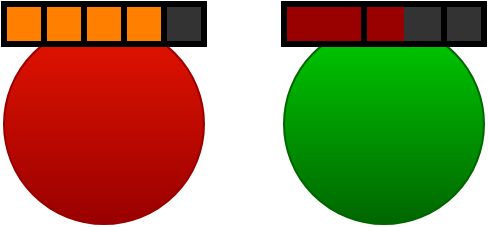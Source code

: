 <mxfile version="24.4.8" type="device">
  <diagram name="Page-1" id="aRNovMh-dN5B7zbr7CSu">
    <mxGraphModel dx="683" dy="398" grid="1" gridSize="10" guides="1" tooltips="1" connect="1" arrows="1" fold="1" page="1" pageScale="1" pageWidth="850" pageHeight="1100" math="0" shadow="0">
      <root>
        <mxCell id="0" />
        <mxCell id="1" parent="0" />
        <mxCell id="uAN9wpOpTv9ssu7s8tO--19" value="" style="ellipse;whiteSpace=wrap;html=1;aspect=fixed;fillColor=#00CC00;fontColor=#ffffff;strokeColor=#006600;gradientColor=#006600;" vertex="1" parent="1">
          <mxGeometry x="300" y="210" width="100" height="100" as="geometry" />
        </mxCell>
        <mxCell id="uAN9wpOpTv9ssu7s8tO--18" value="" style="ellipse;whiteSpace=wrap;html=1;aspect=fixed;fillColor=#e51400;fontColor=#ffffff;strokeColor=#990000;gradientColor=#990000;" vertex="1" parent="1">
          <mxGeometry x="160" y="210" width="100" height="100" as="geometry" />
        </mxCell>
        <mxCell id="uAN9wpOpTv9ssu7s8tO--3" value="" style="rounded=0;whiteSpace=wrap;html=1;fillColor=#333333;strokeWidth=3;gradientColor=none;strokeColor=none;" vertex="1" parent="1">
          <mxGeometry x="160" y="200" width="100" height="20" as="geometry" />
        </mxCell>
        <mxCell id="uAN9wpOpTv9ssu7s8tO--8" value="" style="rounded=0;whiteSpace=wrap;html=1;strokeColor=none;fillColor=#FF8000;" vertex="1" parent="1">
          <mxGeometry x="160" y="200" width="80" height="20" as="geometry" />
        </mxCell>
        <mxCell id="uAN9wpOpTv9ssu7s8tO--4" value="" style="endArrow=none;html=1;rounded=0;strokeWidth=3;" edge="1" parent="1">
          <mxGeometry width="50" height="50" relative="1" as="geometry">
            <mxPoint x="180" y="220" as="sourcePoint" />
            <mxPoint x="180" y="200" as="targetPoint" />
          </mxGeometry>
        </mxCell>
        <mxCell id="uAN9wpOpTv9ssu7s8tO--5" value="" style="endArrow=none;html=1;rounded=0;strokeWidth=3;" edge="1" parent="1">
          <mxGeometry width="50" height="50" relative="1" as="geometry">
            <mxPoint x="200" y="220" as="sourcePoint" />
            <mxPoint x="200" y="200" as="targetPoint" />
          </mxGeometry>
        </mxCell>
        <mxCell id="uAN9wpOpTv9ssu7s8tO--6" value="" style="endArrow=none;html=1;rounded=0;strokeWidth=3;" edge="1" parent="1">
          <mxGeometry width="50" height="50" relative="1" as="geometry">
            <mxPoint x="220" y="220" as="sourcePoint" />
            <mxPoint x="220" y="200" as="targetPoint" />
          </mxGeometry>
        </mxCell>
        <mxCell id="uAN9wpOpTv9ssu7s8tO--10" value="" style="endArrow=none;html=1;rounded=0;strokeWidth=3;" edge="1" parent="1" target="uAN9wpOpTv9ssu7s8tO--9">
          <mxGeometry width="50" height="50" relative="1" as="geometry">
            <mxPoint x="240" y="220" as="sourcePoint" />
            <mxPoint x="240" y="200" as="targetPoint" />
          </mxGeometry>
        </mxCell>
        <mxCell id="uAN9wpOpTv9ssu7s8tO--9" value="" style="rounded=0;whiteSpace=wrap;html=1;strokeWidth=3;fillColor=none;strokeColor=default;" vertex="1" parent="1">
          <mxGeometry x="160" y="200" width="100" height="20" as="geometry" />
        </mxCell>
        <mxCell id="uAN9wpOpTv9ssu7s8tO--11" value="" style="rounded=0;whiteSpace=wrap;html=1;strokeColor=none;fillColor=#333333;" vertex="1" parent="1">
          <mxGeometry x="300" y="200" width="100" height="20" as="geometry" />
        </mxCell>
        <mxCell id="uAN9wpOpTv9ssu7s8tO--12" value="" style="rounded=0;whiteSpace=wrap;html=1;strokeColor=none;fillColor=#990000;" vertex="1" parent="1">
          <mxGeometry x="300" y="200" width="60" height="20" as="geometry" />
        </mxCell>
        <mxCell id="uAN9wpOpTv9ssu7s8tO--13" value="" style="rounded=0;whiteSpace=wrap;html=1;strokeWidth=3;fillColor=none;" vertex="1" parent="1">
          <mxGeometry x="300" y="200" width="100" height="20" as="geometry" />
        </mxCell>
        <mxCell id="uAN9wpOpTv9ssu7s8tO--15" value="" style="endArrow=none;html=1;rounded=0;strokeWidth=3;" edge="1" parent="1">
          <mxGeometry width="50" height="50" relative="1" as="geometry">
            <mxPoint x="340" y="200" as="sourcePoint" />
            <mxPoint x="340" y="220" as="targetPoint" />
          </mxGeometry>
        </mxCell>
        <mxCell id="uAN9wpOpTv9ssu7s8tO--16" value="" style="endArrow=none;html=1;rounded=0;strokeWidth=3;" edge="1" parent="1">
          <mxGeometry width="50" height="50" relative="1" as="geometry">
            <mxPoint x="240" y="220" as="sourcePoint" />
            <mxPoint x="240" y="200" as="targetPoint" />
          </mxGeometry>
        </mxCell>
        <mxCell id="uAN9wpOpTv9ssu7s8tO--17" value="" style="endArrow=none;html=1;rounded=0;strokeWidth=3;" edge="1" parent="1">
          <mxGeometry width="50" height="50" relative="1" as="geometry">
            <mxPoint x="380" y="200" as="sourcePoint" />
            <mxPoint x="380" y="220" as="targetPoint" />
          </mxGeometry>
        </mxCell>
      </root>
    </mxGraphModel>
  </diagram>
</mxfile>
